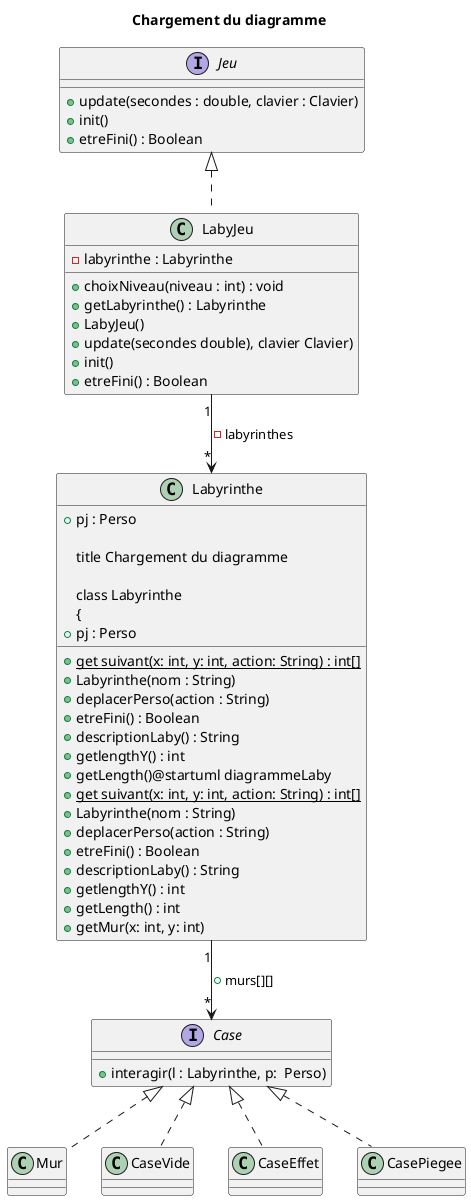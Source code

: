 @startuml diagrammeLaby
title Chargement du diagramme

'''classes
class Labyrinthe
{
  +pj : Perso

  +{static} get suivant(x: int, y: int, action: String) : int[]
  +Labyrinthe(nom : String)
  +deplacerPerso(action : String)
  +etreFini() : Boolean
  +descriptionLaby() : String
  +getlengthY() : int
  +getLength()@startuml diagrammeLaby
              title Chargement du diagramme

              '''classes
              class Labyrinthe
              {
                +pj : Perso

                +{static} get suivant(x: int, y: int, action: String) : int[]
                +Labyrinthe(nom : String)
                +deplacerPerso(action : String)
                +etreFini() : Boolean
                +descriptionLaby() : String
                +getlengthY() : int
                +getLength() : int
                +getMur(x: int, y: int)
              }

              class LabyJeu
              {
                -labyrinthe : Labyrinthe

                +choixNiveau(niveau : int) : void
                +getLabyrinthe() : Labyrinthe
                +LabyJeu()
                +update(secondes double), clavier Clavier)
                +init()
                +etreFini() : Boolean
              }

              interface Jeu
              {
                +update(secondes : double, clavier : Clavier)
                +init()
                +etreFini() : Boolean
              }

              interface Case {
                  +interagir(l : Labyrinthe, p:  Perso)
              }

              class Mur {}

              class CaseVide {}

              class CaseEffet{}

              class CasePiegee{}

              '''relations
              Jeu <|.. LabyJeu

              Case <|.. CasePiegee
              Case <|.. CaseEffet
              Case <|.. CaseVide
              Case <|.. Mur

              LabyJeu "1" --> "*" Labyrinthe : -labyrinthes

              Labyrinthe "1" --> "*" Case : +murs[][]

              @enduml

              @startuml  sequenceLaby

              participant "m:main" as main
              participant "labyrinthe:Labyrinthe" as labyrinthe
              participant "file : File" as File

              activate main
              main -> labyrinthe : new Labyrinthe()
              activate labyrinthe
              labyrinthe -> File : new File(cheminFichier)
              activate File
              File --> labyrinthe : FileNotFoundException
              labyrinthe -> File : new File(cheminFichierParDefaut)
              File --> labyrinthe
              deactivate File
              main -> labyrinthe : descriptionLaby()
              labyrinthe --> main : description
              deactivate labyrinthe
              deactivate main
              @enduml

              @startuml diagrameEntite
              title gestion des personnages
              Interface Entite {
                  +attaquer(Entite e)
                  +SubirDegats(int i)
                  +getNom() : string
                  +getPv() : int
                  +getForce() : int
                  +getArme() : Arme
                  +PrendreArme(arme : Arme)
                  +etrePresent(int dx, int dy) : boolean
              }

              class Perso {
                  - nom : string
                  - pv : int
                  - force : int
                  - arme : Arme
                  - x : int
                  - y : int

                  +attaquer(Entite e)
                  +SubirDegats(int i)
                  +getNom() : string
                  +getPv() : int
                  +getForce() : int
                  +getArme() : Arme
                  +PrendreArme(arme : Arme)
                  +etrePresent(int dx, int dy) : boolean

              }


              class Fantome {
                  - nom : string
                  - pv : int
                  - force : int
                  - arme : Arme
                  - x : int
                  - y : int

                  +attaquer(Entite e)
                  +SubirDegats(int i)
                  +getNom() : string
                  +getPv() : int
                  +getForce() : int
                  +getArme() : Arme
                  +PrendreArme(arme : Arme)
                  +etrePresent(int dx, int dy) : boolean
              }


              class Arme {
                  - nom : string
                  - degats : int

                  +Arme(nom : string, degats : int)
                  +getNom() : string
                  +getDegats() : int
              }

              Entite <|-- Perso
              Entite <|-- Fantome
              Entite "1" <-- "0..1" Arme : possede

              @enduml


              @startuml  sequenceLabyJeu
              title Diagramme de séquence du jeu
              participant "m:main" as main
              participant "labyrinthe:Labyrinthe" as labyrinthe
              participant "file : File" as File

              activate main
              main -> labyrinthe : new Labyrinthe()
              activate labyrinthe
              labyrinthe -> File : new File(cheminFichierParDefaut)
              activate File
              File --> labyrinthe : FileNotFoundException
              File --> labyrinthe
              deactivate File
              main -> labyrinthe : choixNiveau(niveau)
              labyrinthe -> File : new File(cheminFichier)
              activate File
              File --> labyrinthe : FileNotFoundException
              File --> labyrinthe
              labyrinthe -> main
              deactivate File
              deactivate labyrinthe
              deactivate main

              @enduml

              @startuml
              title Diagramme de séquence du jeu

              actor Joueur as joueur
              participant "labyrinthe : Labyrinthe" as labyrinthe
              participant "file : File" as file


              activate joueur
              joueur -> labyrinthe : new Labyrinthe(nomFichier)
              activate labyrinthe

              labyrinthe -> file : new FileReader(nomFichier)
              activate file
              file -> labyrinthe : lireLignes()
              deactivate file

              loop pour chaque ligne du fichier contenant les entités
                  labyrinthe -> labyrinthe : new Entite(x, y)
                  alt type == Fantome
                      labyrinthe -> Fantome : new Fantome(x, y)
                      activate Fantome
                      Fantome -> labyrinthe : entites.add(Fantome)

                  end
              end

              joueur -> labyrinthe : jouer()
              deactivate labyrinthe
              deactivate joueur

              @enduml



 : int
  +getMur(x: int, y: int)
}

class LabyJeu
{
  -labyrinthe : Labyrinthe

  +choixNiveau(niveau : int) : void
  +getLabyrinthe() : Labyrinthe
  +LabyJeu()
  +update(secondes double), clavier Clavier)
  +init()
  +etreFini() : Boolean
}

interface Jeu
{
  +update(secondes : double, clavier : Clavier)
  +init()
  +etreFini() : Boolean
}

interface Case {
    +interagir(l : Labyrinthe, p:  Perso)
}

class Mur {}

class CaseVide {}

class CaseEffet{}

class CasePiegee{}

'''relations
Jeu <|.. LabyJeu

Case <|.. CasePiegee
Case <|.. CaseEffet
Case <|.. CaseVide
Case <|.. Mur

LabyJeu "1" --> "*" Labyrinthe : -labyrinthes

Labyrinthe "1" --> "*" Case : +murs[][]

@enduml

@startuml  sequenceLaby

participant "m:main" as main
participant "labyrinthe:Labyrinthe" as labyrinthe
participant "file : File" as File

activate main
main -> labyrinthe : new Labyrinthe()
activate labyrinthe
labyrinthe -> File : new File(cheminFichier)
activate File
File --> labyrinthe : FileNotFoundException
labyrinthe -> File : new File(cheminFichierParDefaut)
File --> labyrinthe
deactivate File
main -> labyrinthe : descriptionLaby()
labyrinthe --> main : description
deactivate labyrinthe
deactivate main
@enduml

@startuml diagrameEntite
title gestion des personnages
Interface Entite {
    +attaquer(Entite e)
    +SubirDegats(int i)
    +getNom() : string
    +getPv() : int
    +getForce() : int
    +getArme() : Arme
    +PrendreArme(arme : Arme)
    +etrePresent(int dx, int dy) : boolean
}

class Perso {
    - nom : string
    - pv : int
    - force : int
    - arme : Arme
    - x : int
    - y : int

    +attaquer(Entite e)
    +SubirDegats(int i)
    +getNom() : string
    +getPv() : int
    +getForce() : int
    +getArme() : Arme
    +PrendreArme(arme : Arme)
    +etrePresent(int dx, int dy) : boolean

}


class Fantome {
    - nom : string
    - pv : int
    - force : int
    - arme : Arme
    - x : int
    - y : int

    +attaquer(Entite e)
    +SubirDegats(int i)
    +getNom() : string
    +getPv() : int
    +getForce() : int
    +getArme() : Arme
    +PrendreArme(arme : Arme)
    +etrePresent(int dx, int dy) : boolean
}


class Arme {
    - nom : string
    - degats : int

    +Arme(nom : string, degats : int)
    +getNom() : string
    +getDegats() : int
}

Entite <|-- Perso
Entite <|-- Fantome
Entite "1" <-- "0..1" Arme : possede

@enduml

@startuml  sequenceEntite

participant "m:main" as main
participant "labyrinthe:Labyrinthe" as labyrinthe
participant "fantome : Fantome" as Fantome
participant "pj : Perso" as pj

activate main
main -> labyrinthe : new Labyrinthe(nomFichier)
activate labyrinthe



create Fantome
labyrinthe --> Fantome : new Fantome()
labyrinthe -> pj : SeDeplacer()
pj -> Fantome : getPos()
Fantome --> pj : int[5][5] position
pj -> pj : getPos()
pj --> pj : int[5][5] position
pj --> labyrinthe : void


labyrinthe --> main
deactivate labyrinthe
deactivate main
@enduml

@startuml  sequenceLabyJeu
title Diagramme de séquence du jeu
participant "m:main" as main
participant "labyrinthe:Labyrinthe" as labyrinthe
participant "file : File" as File

activate main
main -> labyrinthe : new Labyrinthe()
activate labyrinthe
labyrinthe -> File : new File(cheminFichierParDefaut)
activate File
File --> labyrinthe : FileNotFoundException
File --> labyrinthe
deactivate File
main -> labyrinthe : choixNiveau(niveau)
labyrinthe -> File : new File(cheminFichier)
activate File
File --> labyrinthe : FileNotFoundException
File --> labyrinthe
labyrinthe -> main 
deactivate File
deactivate labyrinthe
deactivate main

@enduml